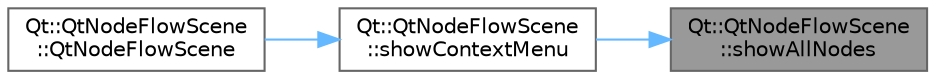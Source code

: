 digraph "Qt::QtNodeFlowScene::showAllNodes"
{
 // LATEX_PDF_SIZE
  bgcolor="transparent";
  edge [fontname=Helvetica,fontsize=10,labelfontname=Helvetica,labelfontsize=10];
  node [fontname=Helvetica,fontsize=10,shape=box,height=0.2,width=0.4];
  rankdir="RL";
  Node1 [id="Node000001",label="Qt::QtNodeFlowScene\l::showAllNodes",height=0.2,width=0.4,color="gray40", fillcolor="grey60", style="filled", fontcolor="black",tooltip=" "];
  Node1 -> Node2 [id="edge1_Node000001_Node000002",dir="back",color="steelblue1",style="solid",tooltip=" "];
  Node2 [id="Node000002",label="Qt::QtNodeFlowScene\l::showContextMenu",height=0.2,width=0.4,color="grey40", fillcolor="white", style="filled",URL="$class_qt_1_1_qt_node_flow_scene.html#aa41109191c5699b10ad2132eafb64499",tooltip=" "];
  Node2 -> Node3 [id="edge2_Node000002_Node000003",dir="back",color="steelblue1",style="solid",tooltip=" "];
  Node3 [id="Node000003",label="Qt::QtNodeFlowScene\l::QtNodeFlowScene",height=0.2,width=0.4,color="grey40", fillcolor="white", style="filled",URL="$class_qt_1_1_qt_node_flow_scene.html#ab47298add0fea824f9705563d4ac7511",tooltip=" "];
}
